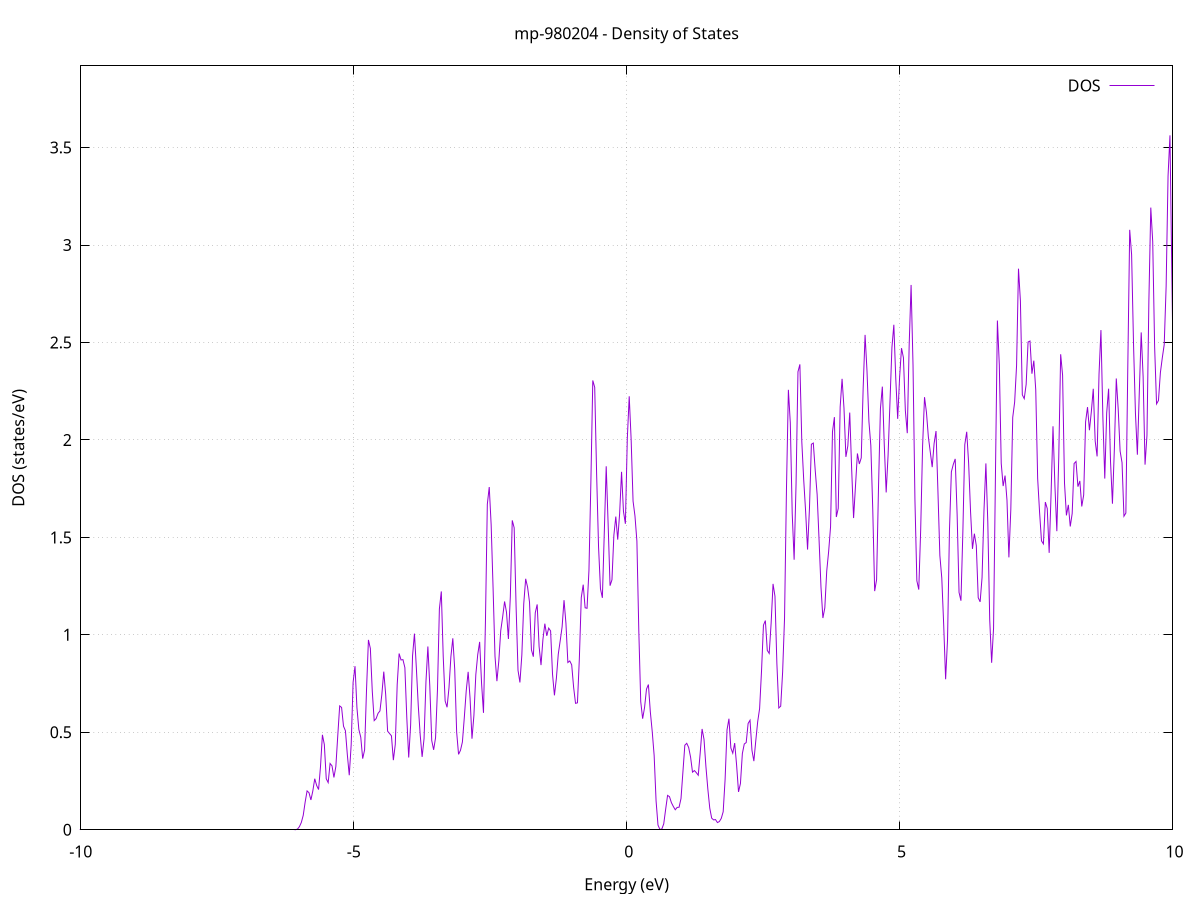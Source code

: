 set title 'mp-980204 - Density of States'
set xlabel 'Energy (eV)'
set ylabel 'DOS (states/eV)'
set grid
set xrange [-10:10]
set yrange [0:3.919]
set xzeroaxis lt -1
set terminal png size 800,600
set output 'mp-980204_dos_gnuplot.png'
plot '-' using 1:2 with lines title 'DOS'
-27.599700 0.000000
-27.564500 0.000000
-27.529400 0.000000
-27.494300 0.000000
-27.459200 0.000000
-27.424000 0.000000
-27.388900 0.000000
-27.353800 0.000000
-27.318600 0.000000
-27.283500 0.000000
-27.248400 0.000000
-27.213200 0.000000
-27.178100 0.000000
-27.143000 0.000000
-27.107900 0.000000
-27.072700 0.000000
-27.037600 0.000000
-27.002500 0.000000
-26.967300 0.000000
-26.932200 0.000000
-26.897100 0.000000
-26.862000 0.000000
-26.826800 0.000000
-26.791700 0.000000
-26.756600 0.000000
-26.721400 0.000000
-26.686300 0.000000
-26.651200 0.000000
-26.616000 0.000000
-26.580900 0.000000
-26.545800 0.000000
-26.510700 0.000000
-26.475500 0.000000
-26.440400 0.000000
-26.405300 0.000000
-26.370100 0.000000
-26.335000 0.000000
-26.299900 0.000000
-26.264800 0.000000
-26.229600 0.000000
-26.194500 0.000000
-26.159400 0.000000
-26.124200 0.000000
-26.089100 0.000000
-26.054000 0.000000
-26.018800 0.000000
-25.983700 0.000000
-25.948600 0.000000
-25.913500 0.000000
-25.878300 0.000000
-25.843200 0.000000
-25.808100 0.000000
-25.772900 0.000000
-25.737800 0.000000
-25.702700 0.000000
-25.667500 0.000000
-25.632400 0.000000
-25.597300 0.000000
-25.562200 0.000000
-25.527000 0.000000
-25.491900 0.000000
-25.456800 0.000000
-25.421600 0.000000
-25.386500 0.000000
-25.351400 0.000000
-25.316300 0.000000
-25.281100 0.000000
-25.246000 0.000000
-25.210900 0.000000
-25.175700 0.000000
-25.140600 0.000000
-25.105500 0.000000
-25.070300 0.000000
-25.035200 0.000000
-25.000100 0.000000
-24.965000 0.000000
-24.929800 0.000000
-24.894700 0.000000
-24.859600 0.000000
-24.824400 0.000000
-24.789300 0.000000
-24.754200 0.000000
-24.719100 0.000000
-24.683900 0.000000
-24.648800 0.000000
-24.613700 0.000000
-24.578500 0.000000
-24.543400 0.000900
-24.508300 0.039900
-24.473100 0.758700
-24.438000 6.149900
-24.402900 22.604900
-24.367800 41.771100
-24.332600 45.928600
-24.297500 34.257700
-24.262400 15.511500
-24.227200 3.434600
-24.192100 0.326300
-24.157000 0.012600
-24.121900 0.000200
-24.086700 0.000000
-24.051600 0.000000
-24.016500 0.000000
-23.981300 0.000000
-23.946200 0.000000
-23.911100 0.000000
-23.875900 0.000000
-23.840800 0.000000
-23.805700 0.000000
-23.770600 0.000000
-23.735400 0.000000
-23.700300 0.000000
-23.665200 0.000000
-23.630000 0.000000
-23.594900 0.000000
-23.559800 0.000000
-23.524700 0.000000
-23.489500 0.000000
-23.454400 0.000000
-23.419300 0.000000
-23.384100 0.000000
-23.349000 0.000000
-23.313900 0.000000
-23.278700 0.000000
-23.243600 0.000000
-23.208500 0.000000
-23.173400 0.000000
-23.138200 0.000000
-23.103100 0.000000
-23.068000 0.000000
-23.032800 0.000000
-22.997700 0.000000
-22.962600 0.000000
-22.927500 0.000000
-22.892300 0.000000
-22.857200 0.000000
-22.822100 0.000000
-22.786900 0.000000
-22.751800 0.000000
-22.716700 0.000000
-22.681500 0.000000
-22.646400 0.000000
-22.611300 0.000000
-22.576200 0.000000
-22.541000 0.000000
-22.505900 0.000000
-22.470800 0.000000
-22.435600 0.000000
-22.400500 0.000000
-22.365400 0.000000
-22.330300 0.000000
-22.295100 0.000000
-22.260000 0.000000
-22.224900 0.000000
-22.189700 0.000000
-22.154600 0.000000
-22.119500 0.000000
-22.084300 0.000000
-22.049200 0.000000
-22.014100 0.000000
-21.979000 0.000000
-21.943800 0.000000
-21.908700 0.000000
-21.873600 0.000000
-21.838400 0.000000
-21.803300 0.000000
-21.768200 0.000000
-21.733000 0.000000
-21.697900 0.000000
-21.662800 0.000000
-21.627700 0.000000
-21.592500 0.000000
-21.557400 0.000000
-21.522300 0.000000
-21.487100 0.000000
-21.452000 0.000000
-21.416900 0.000000
-21.381800 0.000000
-21.346600 0.000000
-21.311500 0.000000
-21.276400 0.000000
-21.241200 0.000000
-21.206100 0.000000
-21.171000 0.000000
-21.135800 0.000000
-21.100700 0.000000
-21.065600 0.000000
-21.030500 0.000000
-20.995300 0.000000
-20.960200 0.000000
-20.925100 0.000000
-20.889900 0.000000
-20.854800 0.000000
-20.819700 0.000000
-20.784600 0.000000
-20.749400 0.000000
-20.714300 0.000000
-20.679200 0.000000
-20.644000 0.000000
-20.608900 0.000000
-20.573800 0.000000
-20.538600 0.000000
-20.503500 0.000000
-20.468400 0.000000
-20.433300 0.000000
-20.398100 0.000000
-20.363000 0.000000
-20.327900 0.000000
-20.292700 0.000000
-20.257600 0.000000
-20.222500 0.000000
-20.187400 0.000000
-20.152200 0.000000
-20.117100 0.000000
-20.082000 0.000000
-20.046800 0.000000
-20.011700 0.000000
-19.976600 0.000000
-19.941400 0.000000
-19.906300 0.000000
-19.871200 0.000000
-19.836100 0.000000
-19.800900 0.000000
-19.765800 0.000000
-19.730700 0.000000
-19.695500 0.000000
-19.660400 0.000000
-19.625300 0.000000
-19.590200 0.000000
-19.555000 0.000000
-19.519900 0.000000
-19.484800 0.000000
-19.449600 0.000000
-19.414500 0.000000
-19.379400 0.000000
-19.344200 0.000000
-19.309100 0.000000
-19.274000 0.000000
-19.238900 0.000000
-19.203700 0.000000
-19.168600 0.000000
-19.133500 0.000000
-19.098300 0.000000
-19.063200 0.000000
-19.028100 0.000000
-18.993000 0.000000
-18.957800 0.000000
-18.922700 0.000000
-18.887600 0.000000
-18.852400 0.000000
-18.817300 0.000000
-18.782200 0.000000
-18.747000 0.000000
-18.711900 0.000000
-18.676800 0.000000
-18.641700 0.000000
-18.606500 0.000000
-18.571400 0.000000
-18.536300 0.000000
-18.501100 0.000000
-18.466000 0.000000
-18.430900 0.000000
-18.395800 0.000000
-18.360600 0.000000
-18.325500 0.000000
-18.290400 0.000000
-18.255200 0.000000
-18.220100 0.000000
-18.185000 0.000000
-18.149800 0.000000
-18.114700 0.000000
-18.079600 0.000000
-18.044500 0.000000
-18.009300 0.000000
-17.974200 0.000000
-17.939100 0.000000
-17.903900 0.000000
-17.868800 0.000000
-17.833700 0.000000
-17.798600 0.000000
-17.763400 0.000000
-17.728300 0.000000
-17.693200 0.000000
-17.658000 0.000000
-17.622900 0.000000
-17.587800 0.000000
-17.552600 0.000000
-17.517500 0.000000
-17.482400 0.000000
-17.447300 0.000000
-17.412100 0.000000
-17.377000 0.000000
-17.341900 0.000000
-17.306700 0.000000
-17.271600 0.000000
-17.236500 0.000000
-17.201300 0.000000
-17.166200 0.000000
-17.131100 0.000000
-17.096000 0.000000
-17.060800 0.000000
-17.025700 0.000000
-16.990600 0.000000
-16.955400 0.000000
-16.920300 0.000000
-16.885200 0.000000
-16.850100 0.000000
-16.814900 0.000000
-16.779800 0.000000
-16.744700 0.000000
-16.709500 0.000000
-16.674400 0.000000
-16.639300 0.000000
-16.604100 0.000000
-16.569000 0.000000
-16.533900 0.000000
-16.498800 0.000000
-16.463600 0.000000
-16.428500 0.000000
-16.393400 0.000000
-16.358200 0.000000
-16.323100 0.000000
-16.288000 0.000000
-16.252900 0.000000
-16.217700 0.000000
-16.182600 0.000000
-16.147500 0.000000
-16.112300 0.000000
-16.077200 0.000000
-16.042100 0.000000
-16.006900 0.000000
-15.971800 0.000000
-15.936700 0.000000
-15.901600 0.000000
-15.866400 0.000000
-15.831300 0.000000
-15.796200 0.000000
-15.761000 0.000000
-15.725900 0.000000
-15.690800 0.000000
-15.655700 0.000000
-15.620500 0.000000
-15.585400 0.000000
-15.550300 0.000000
-15.515100 0.000000
-15.480000 0.000000
-15.444900 0.000000
-15.409700 0.000000
-15.374600 0.000000
-15.339500 0.000000
-15.304400 0.000000
-15.269200 0.000000
-15.234100 0.000000
-15.199000 0.000000
-15.163800 0.000000
-15.128700 0.000000
-15.093600 0.000000
-15.058500 0.000000
-15.023300 0.000000
-14.988200 0.000000
-14.953100 0.000000
-14.917900 0.000000
-14.882800 0.000000
-14.847700 0.000000
-14.812500 0.000000
-14.777400 0.000000
-14.742300 0.000000
-14.707200 0.000000
-14.672000 0.000000
-14.636900 0.000000
-14.601800 0.000000
-14.566600 0.000000
-14.531500 0.000000
-14.496400 0.000000
-14.461300 0.000000
-14.426100 0.000000
-14.391000 0.000000
-14.355900 0.000000
-14.320700 0.000000
-14.285600 0.000000
-14.250500 0.000000
-14.215300 0.000000
-14.180200 0.000000
-14.145100 0.000000
-14.110000 0.000000
-14.074800 0.000000
-14.039700 0.000000
-14.004600 0.000000
-13.969400 0.000000
-13.934300 0.000000
-13.899200 0.000000
-13.864100 0.000000
-13.828900 0.000000
-13.793800 0.000000
-13.758700 0.000000
-13.723500 0.000000
-13.688400 0.000000
-13.653300 0.000000
-13.618100 0.000000
-13.583000 0.000000
-13.547900 0.000000
-13.512800 0.000000
-13.477600 0.000000
-13.442500 0.000000
-13.407400 0.000000
-13.372200 0.000000
-13.337100 0.000000
-13.302000 0.000000
-13.266900 0.000000
-13.231700 0.000000
-13.196600 0.000000
-13.161500 0.000000
-13.126300 0.000000
-13.091200 0.000000
-13.056100 0.000000
-13.020900 0.000000
-12.985800 0.000000
-12.950700 0.000000
-12.915600 0.000000
-12.880400 0.000000
-12.845300 0.000000
-12.810200 0.000000
-12.775000 0.000000
-12.739900 0.000000
-12.704800 0.000000
-12.669600 0.000000
-12.634500 0.000000
-12.599400 0.000000
-12.564300 0.000000
-12.529100 0.000000
-12.494000 0.000000
-12.458900 0.000000
-12.423700 0.000000
-12.388600 0.000000
-12.353500 0.000000
-12.318400 0.000000
-12.283200 0.000000
-12.248100 0.000000
-12.213000 0.000000
-12.177800 0.000000
-12.142700 0.000000
-12.107600 0.000000
-12.072400 0.000000
-12.037300 0.000000
-12.002200 0.000000
-11.967100 0.000000
-11.931900 0.000000
-11.896800 0.000000
-11.861700 0.000000
-11.826500 0.000000
-11.791400 0.000000
-11.756300 0.000000
-11.721200 0.000000
-11.686000 0.000000
-11.650900 0.000000
-11.615800 0.000000
-11.580600 0.000000
-11.545500 0.000000
-11.510400 0.000000
-11.475200 0.000000
-11.440100 0.000000
-11.405000 0.000000
-11.369900 0.000000
-11.334700 0.000000
-11.299600 0.000000
-11.264500 0.000000
-11.229300 0.000000
-11.194200 0.000000
-11.159100 0.000000
-11.124000 0.000000
-11.088800 0.000000
-11.053700 0.000000
-11.018600 0.000000
-10.983400 0.000000
-10.948300 0.000000
-10.913200 0.000000
-10.878000 0.000000
-10.842900 0.000000
-10.807800 0.000000
-10.772700 0.000000
-10.737500 0.000000
-10.702400 0.000000
-10.667300 0.000000
-10.632100 0.000000
-10.597000 0.000000
-10.561900 0.000000
-10.526800 0.000000
-10.491600 0.000000
-10.456500 0.000000
-10.421400 0.000000
-10.386200 0.000000
-10.351100 0.000000
-10.316000 0.000000
-10.280800 0.000000
-10.245700 0.000000
-10.210600 0.000000
-10.175500 0.000000
-10.140300 0.000000
-10.105200 0.000000
-10.070100 0.000000
-10.034900 0.000000
-9.999800 0.000000
-9.964700 0.000000
-9.929600 0.000000
-9.894400 0.000000
-9.859300 0.000000
-9.824200 0.000000
-9.789000 0.000000
-9.753900 0.000000
-9.718800 0.000000
-9.683600 0.000000
-9.648500 0.000000
-9.613400 0.000000
-9.578300 0.000000
-9.543100 0.000000
-9.508000 0.000000
-9.472900 0.000000
-9.437700 0.000000
-9.402600 0.000000
-9.367500 0.000000
-9.332400 0.000000
-9.297200 0.000000
-9.262100 0.000000
-9.227000 0.000000
-9.191800 0.000000
-9.156700 0.000000
-9.121600 0.000000
-9.086400 0.000000
-9.051300 0.000000
-9.016200 0.000000
-8.981100 0.000000
-8.945900 0.000000
-8.910800 0.000000
-8.875700 0.000000
-8.840500 0.000000
-8.805400 0.000000
-8.770300 0.000000
-8.735100 0.000000
-8.700000 0.000000
-8.664900 0.000000
-8.629800 0.000000
-8.594600 0.000000
-8.559500 0.000000
-8.524400 0.000000
-8.489200 0.000000
-8.454100 0.000000
-8.419000 0.000000
-8.383900 0.000000
-8.348700 0.000000
-8.313600 0.000000
-8.278500 0.000000
-8.243300 0.000000
-8.208200 0.000000
-8.173100 0.000000
-8.137900 0.000000
-8.102800 0.000000
-8.067700 0.000000
-8.032600 0.000000
-7.997400 0.000000
-7.962300 0.000000
-7.927200 0.000000
-7.892000 0.000000
-7.856900 0.000000
-7.821800 0.000000
-7.786700 0.000000
-7.751500 0.000000
-7.716400 0.000000
-7.681300 0.000000
-7.646100 0.000000
-7.611000 0.000000
-7.575900 0.000000
-7.540700 0.000000
-7.505600 0.000000
-7.470500 0.000000
-7.435400 0.000000
-7.400200 0.000000
-7.365100 0.000000
-7.330000 0.000000
-7.294800 0.000000
-7.259700 0.000000
-7.224600 0.000000
-7.189500 0.000000
-7.154300 0.000000
-7.119200 0.000000
-7.084100 0.000000
-7.048900 0.000000
-7.013800 0.000000
-6.978700 0.000000
-6.943500 0.000000
-6.908400 0.000000
-6.873300 0.000000
-6.838200 0.000000
-6.803000 0.000000
-6.767900 0.000000
-6.732800 0.000000
-6.697600 0.000000
-6.662500 0.000000
-6.627400 0.000000
-6.592300 0.000000
-6.557100 0.000000
-6.522000 0.000000
-6.486900 0.000000
-6.451700 0.000000
-6.416600 0.000000
-6.381500 0.000000
-6.346300 0.000000
-6.311200 0.000000
-6.276100 0.000000
-6.241000 0.000000
-6.205800 0.000000
-6.170700 0.000000
-6.135600 0.000000
-6.100400 0.000000
-6.065300 0.000300
-6.030200 0.003500
-5.995100 0.015900
-5.959900 0.037400
-5.924800 0.074200
-5.889700 0.141900
-5.854500 0.199400
-5.819400 0.190300
-5.784300 0.152900
-5.749100 0.199300
-5.714000 0.261900
-5.678900 0.227100
-5.643800 0.206400
-5.608600 0.324100
-5.573500 0.487200
-5.538400 0.437600
-5.503200 0.261700
-5.468100 0.242100
-5.433000 0.340100
-5.397900 0.328100
-5.362700 0.268600
-5.327600 0.324000
-5.292500 0.481800
-5.257300 0.635400
-5.222200 0.627600
-5.187100 0.531500
-5.151900 0.507900
-5.116800 0.384700
-5.081700 0.279700
-5.046600 0.436100
-5.011400 0.756200
-4.976300 0.839200
-4.941200 0.626400
-4.906000 0.514800
-4.870900 0.474600
-4.835800 0.365000
-4.800700 0.409600
-4.765500 0.717700
-4.730400 0.974100
-4.695300 0.930400
-4.660100 0.711500
-4.625000 0.560000
-4.589900 0.570100
-4.554700 0.597100
-4.519600 0.609600
-4.484500 0.694700
-4.449400 0.811200
-4.414200 0.693300
-4.379100 0.505900
-4.344000 0.494000
-4.308800 0.482000
-4.273700 0.357200
-4.238600 0.437800
-4.203400 0.745500
-4.168300 0.904200
-4.133200 0.871300
-4.098100 0.872900
-4.062900 0.831900
-4.027800 0.576400
-3.992700 0.370800
-3.957500 0.536800
-3.922400 0.892000
-3.887300 1.006400
-3.852200 0.828200
-3.817000 0.634900
-3.781900 0.486100
-3.746800 0.374000
-3.711600 0.467500
-3.676500 0.760200
-3.641400 0.940300
-3.606200 0.736900
-3.571100 0.458300
-3.536000 0.410200
-3.500900 0.471800
-3.465700 0.718500
-3.430600 1.132800
-3.395500 1.222700
-3.360300 0.889300
-3.325200 0.660900
-3.290100 0.628500
-3.255000 0.727500
-3.219800 0.888200
-3.184700 0.982400
-3.149600 0.823300
-3.114400 0.501600
-3.079300 0.386900
-3.044200 0.407700
-3.009000 0.450100
-2.973900 0.575900
-2.938800 0.712900
-2.903700 0.810200
-2.868500 0.674400
-2.833400 0.467200
-2.798300 0.585500
-2.763100 0.796000
-2.728000 0.898800
-2.692900 0.963900
-2.657800 0.751000
-2.622600 0.599800
-2.587500 1.059200
-2.552400 1.670200
-2.517200 1.758400
-2.482100 1.564300
-2.447000 1.241100
-2.411800 0.890100
-2.376700 0.762500
-2.341600 0.866500
-2.306500 1.021600
-2.271300 1.092300
-2.236200 1.171300
-2.201100 1.116100
-2.165900 0.978800
-2.130800 1.196500
-2.095700 1.587400
-2.060600 1.549400
-2.025400 1.145700
-1.990300 0.818400
-1.955200 0.755800
-1.920000 0.896900
-1.884900 1.160100
-1.849800 1.287600
-1.814600 1.244500
-1.779500 1.167600
-1.744400 0.923000
-1.709300 0.887900
-1.674100 1.113200
-1.639000 1.156100
-1.603900 0.940200
-1.568700 0.845000
-1.533600 0.976900
-1.498500 1.057300
-1.463400 0.995000
-1.428200 1.034500
-1.393100 1.020100
-1.358000 0.798500
-1.322800 0.689700
-1.287700 0.775900
-1.252600 0.900800
-1.217400 0.969300
-1.182300 1.041200
-1.147200 1.178000
-1.112100 1.058700
-1.076900 0.858100
-1.041800 0.866100
-1.006700 0.846200
-0.971500 0.731100
-0.936400 0.648700
-0.901300 0.651300
-0.866200 0.879500
-0.831000 1.191500
-0.795900 1.257500
-0.760800 1.138800
-0.725600 1.136300
-0.690500 1.330500
-0.655400 1.781000
-0.620200 2.305200
-0.585100 2.269900
-0.550000 1.825200
-0.514900 1.452800
-0.479700 1.236200
-0.444600 1.190000
-0.409500 1.525000
-0.374300 1.864700
-0.339200 1.568700
-0.304100 1.252300
-0.269000 1.282500
-0.233800 1.511100
-0.198700 1.606700
-0.163600 1.488400
-0.128400 1.622800
-0.093300 1.836500
-0.058200 1.633400
-0.023000 1.569800
0.012100 2.007400
0.047200 2.223800
0.082300 2.003000
0.117500 1.686300
0.152600 1.609900
0.187700 1.480900
0.222900 1.019300
0.258000 0.657500
0.293100 0.569900
0.328300 0.627600
0.363400 0.721600
0.398500 0.745100
0.433600 0.606000
0.468800 0.503600
0.503900 0.380900
0.539000 0.148500
0.574200 0.024200
0.609300 0.001800
0.644400 0.003900
0.679500 0.030400
0.714700 0.105300
0.749800 0.176400
0.784900 0.169800
0.820100 0.139000
0.855200 0.119600
0.890300 0.102800
0.925500 0.114700
0.960600 0.115700
0.995700 0.160000
1.030800 0.296300
1.066000 0.433800
1.101100 0.443600
1.136200 0.422200
1.171400 0.372200
1.206500 0.295700
1.241600 0.303800
1.276700 0.292900
1.311900 0.279700
1.347000 0.392600
1.382100 0.517200
1.417300 0.463800
1.452400 0.323900
1.487500 0.208600
1.522700 0.111100
1.557800 0.059700
1.592900 0.050700
1.628000 0.052300
1.663200 0.037000
1.698300 0.042200
1.733400 0.058300
1.768600 0.092400
1.803700 0.258400
1.838800 0.512500
1.873900 0.569800
1.909100 0.419800
1.944200 0.392900
1.979300 0.444800
2.014500 0.331400
2.049600 0.194300
2.084700 0.237300
2.119900 0.391100
2.155000 0.440200
2.190100 0.447300
2.225200 0.545200
2.260400 0.562000
2.295500 0.408000
2.330600 0.352200
2.365800 0.456900
2.400900 0.554800
2.436000 0.622000
2.471100 0.816200
2.506300 1.049700
2.541400 1.073300
2.576500 0.920200
2.611700 0.904800
2.646800 1.059200
2.681900 1.261500
2.717100 1.198400
2.752200 0.853400
2.787300 0.625000
2.822400 0.634100
2.857600 0.809100
2.892700 1.086300
2.927800 1.745000
2.963000 2.257100
2.998100 2.088100
3.033200 1.622100
3.068300 1.385400
3.103500 1.773800
3.138600 2.349600
3.173700 2.387700
3.208900 1.990900
3.244000 1.794300
3.279100 1.631800
3.314300 1.437400
3.349400 1.649900
3.384500 1.977800
3.419600 1.984000
3.454800 1.843700
3.489900 1.719500
3.525000 1.487900
3.560200 1.245300
3.595300 1.086300
3.630400 1.138400
3.665500 1.327000
3.700700 1.428000
3.735800 1.554900
3.770900 2.042100
3.806100 2.117000
3.841200 1.604700
3.876300 1.648600
3.911500 2.169200
3.946600 2.313400
3.981700 2.162700
4.016800 1.913100
4.052000 1.969000
4.087100 2.140300
4.122200 1.850200
4.157400 1.599300
4.192500 1.763900
4.227600 1.930600
4.262800 1.876600
4.297900 1.908000
4.333000 2.266400
4.368100 2.539000
4.403300 2.353000
4.438400 2.095100
4.473500 1.971200
4.508700 1.644100
4.543800 1.224400
4.578900 1.283100
4.614000 1.756300
4.649200 2.160100
4.684300 2.273500
4.719400 1.978000
4.754600 1.730500
4.789700 1.922500
4.824800 2.198900
4.860000 2.474400
4.895100 2.590800
4.930200 2.314900
4.965300 2.108100
5.000500 2.320800
5.035600 2.470900
5.070700 2.421800
5.105900 2.150200
5.141000 2.034600
5.176100 2.488000
5.211200 2.795100
5.246400 2.383600
5.281500 1.691900
5.316600 1.277700
5.351800 1.232200
5.386900 1.541600
5.422000 1.971500
5.457200 2.219400
5.492300 2.141900
5.527400 2.015700
5.562500 1.938500
5.597700 1.860500
5.632800 1.982100
5.667900 2.045700
5.703100 1.733200
5.738200 1.406700
5.773300 1.291700
5.808400 1.050400
5.843600 0.772100
5.878700 0.976400
5.913800 1.533800
5.949000 1.836400
5.984100 1.874400
6.019200 1.902700
6.054400 1.617300
6.089500 1.218000
6.124600 1.175100
6.159700 1.530300
6.194900 1.976100
6.230000 2.041800
6.265100 1.881600
6.300300 1.632700
6.335400 1.441000
6.370500 1.519100
6.405600 1.457900
6.440800 1.190900
6.475900 1.169200
6.511000 1.293700
6.546200 1.636700
6.581300 1.879500
6.616400 1.577200
6.651600 1.077600
6.686700 0.856900
6.721800 1.034100
6.756900 1.830800
6.792100 2.612500
6.827200 2.386500
6.862300 1.879900
6.897500 1.763300
6.932600 1.817000
6.967700 1.690900
7.002800 1.397300
7.038000 1.643800
7.073100 2.115900
7.108200 2.194000
7.143400 2.381200
7.178500 2.878600
7.213600 2.713900
7.248800 2.231300
7.283900 2.211700
7.319000 2.284900
7.354100 2.502300
7.389300 2.507300
7.424400 2.339700
7.459500 2.406700
7.494700 2.256700
7.529800 1.802000
7.564900 1.628900
7.600000 1.482100
7.635200 1.466700
7.670300 1.681200
7.705400 1.648000
7.740600 1.420600
7.775700 1.724300
7.810800 2.070100
7.846000 1.763600
7.881100 1.532000
7.916200 1.909900
7.951300 2.439500
7.986500 2.332200
8.021600 1.778100
8.056700 1.612900
8.091900 1.666900
8.127000 1.556100
8.162100 1.622500
8.197200 1.878800
8.232400 1.889500
8.267500 1.760300
8.302600 1.789700
8.337800 1.658700
8.372900 1.717500
8.408000 2.092800
8.443200 2.168400
8.478300 2.049800
8.513400 2.146000
8.548500 2.262500
8.583700 1.994000
8.618800 1.915500
8.653900 2.337200
8.689100 2.563500
8.724200 2.119500
8.759300 1.801600
8.794500 2.139000
8.829600 2.262900
8.864700 1.888300
8.899800 1.672700
8.935000 1.953500
8.970100 2.315200
9.005200 2.158800
9.040400 1.942600
9.075500 1.883700
9.110600 1.608600
9.145700 1.625000
9.180900 2.371700
9.216000 3.077900
9.251100 2.949900
9.286300 2.488400
9.321400 2.135900
9.356500 1.924100
9.391700 2.244100
9.426800 2.551600
9.461900 2.324100
9.497000 1.873100
9.532200 2.023200
9.567300 2.713500
9.602400 3.192000
9.637600 3.017400
9.672700 2.477200
9.707800 2.184800
9.742900 2.202300
9.778100 2.345200
9.813200 2.421400
9.848300 2.488900
9.883500 2.788400
9.918600 3.354100
9.953700 3.562700
9.988900 2.828000
10.024000 2.138200
10.059100 2.213200
10.094200 2.574800
10.129400 2.985400
10.164500 3.430700
10.199600 3.698500
10.234800 3.732200
10.269900 3.650600
10.305000 3.830500
10.340100 3.931600
10.375300 4.143100
10.410400 4.322000
10.445500 4.256700
10.480700 4.596100
10.515800 4.876300
10.550900 4.774400
10.586100 4.562900
10.621200 4.728700
10.656300 5.705600
10.691400 6.423100
10.726600 5.661400
10.761700 4.321600
10.796800 3.681200
10.832000 3.858700
10.867100 4.110400
10.902200 3.838900
10.937300 3.797600
10.972500 4.015300
11.007600 4.305100
11.042700 4.797400
11.077900 5.094700
11.113000 4.624500
11.148100 3.786600
11.183300 3.551800
11.218400 4.133000
11.253500 4.631300
11.288600 4.695300
11.323800 4.373000
11.358900 3.828600
11.394000 3.491900
11.429200 3.090300
11.464300 2.886000
11.499400 3.389300
11.534500 3.905200
11.569700 3.842100
11.604800 3.489200
11.639900 3.373600
11.675100 3.417600
11.710200 3.147500
11.745300 2.811100
11.780500 2.577400
11.815600 2.220100
11.850700 2.393900
11.885800 3.293400
11.921000 3.786000
11.956100 3.452900
11.991200 3.117700
12.026400 3.326700
12.061500 3.540200
12.096600 3.336100
12.131700 3.049500
12.166900 3.089600
12.202000 3.615300
12.237100 3.950700
12.272300 3.597600
12.307400 3.254300
12.342500 3.353800
12.377700 3.355800
12.412800 3.123600
12.447900 3.053400
12.483000 3.449400
12.518200 3.926900
12.553300 4.179900
12.588400 4.502700
12.623600 4.681900
12.658700 3.909100
12.693800 2.821900
12.728900 2.649100
12.764100 3.099600
12.799200 3.477400
12.834300 3.613200
12.869500 3.408000
12.904600 3.093100
12.939700 2.729200
12.974900 2.247500
13.010000 1.667500
13.045100 1.286400
13.080200 1.275500
13.115400 1.319500
13.150500 1.464800
13.185600 1.938400
13.220800 2.331500
13.255900 2.321800
13.291000 2.239900
13.326200 2.267900
13.361300 2.289400
13.396400 2.164300
13.431500 1.807100
13.466700 1.564400
13.501800 1.727900
13.536900 2.087200
13.572100 2.385300
13.607200 2.437000
13.642300 2.024600
13.677400 1.492000
13.712600 1.373100
13.747700 1.535800
13.782800 1.699400
13.818000 2.012000
13.853100 2.401500
13.888200 2.380300
13.923400 1.933000
13.958500 1.615400
13.993600 1.751800
14.028700 1.898500
14.063900 1.807900
14.099000 1.753700
14.134100 1.713200
14.169300 1.769400
14.204400 1.905800
14.239500 1.698700
14.274600 1.147300
14.309800 0.664400
14.344900 0.511000
14.380000 0.843700
14.415200 1.234500
14.450300 1.180200
14.485400 1.051100
14.520600 1.012000
14.555700 1.023100
14.590800 1.219000
14.625900 1.396100
14.661100 1.146500
14.696200 0.760000
14.731300 0.860600
14.766500 1.335700
14.801600 1.606000
14.836700 1.698800
14.871800 1.777600
14.907000 1.767100
14.942100 1.821100
14.977200 1.981400
15.012400 1.804600
15.047500 1.257800
15.082600 0.750700
15.117800 0.618300
15.152900 0.598700
15.188000 0.663200
15.223100 0.886000
15.258300 1.045700
15.293400 1.399000
15.328500 1.954200
15.363700 2.219600
15.398800 2.104900
15.433900 1.873900
15.469000 1.928300
15.504200 2.281200
15.539300 2.480400
15.574400 2.186600
15.609600 1.691400
15.644700 1.656400
15.679800 1.743200
15.715000 1.708200
15.750100 2.043700
15.785200 2.289500
15.820300 1.845200
15.855500 1.441000
15.890600 1.616100
15.925700 1.826700
15.960900 2.137300
15.996000 2.726300
16.031100 3.059000
16.066200 2.943400
16.101400 2.398100
16.136500 1.868800
16.171600 1.734500
16.206800 1.709800
16.241900 1.871000
16.277000 1.836900
16.312200 1.524500
16.347300 1.602600
16.382400 1.998300
16.417500 2.194700
16.452700 2.269500
16.487800 2.012900
16.522900 1.498500
16.558100 1.624300
16.593200 2.047200
16.628300 1.850300
16.663400 1.376600
16.698600 1.179700
16.733700 1.062300
16.768800 0.856400
16.804000 0.830200
16.839100 1.122000
16.874200 1.530700
16.909400 1.572900
16.944500 1.457700
16.979600 1.403700
17.014700 1.170800
17.049900 1.091300
17.085000 1.219500
17.120100 1.170600
17.155300 1.067100
17.190400 1.210700
17.225500 1.424000
17.260700 1.203400
17.295800 0.771300
17.330900 0.790300
17.366000 1.378700
17.401200 1.881000
17.436300 1.631400
17.471400 1.189400
17.506600 1.360500
17.541700 1.981000
17.576800 2.502700
17.611900 2.303300
17.647100 1.529400
17.682200 1.105300
17.717300 0.896600
17.752500 0.675900
17.787600 0.784300
17.822700 1.124600
17.857900 1.492000
17.893000 1.777900
17.928100 1.692200
17.963200 1.521300
17.998400 1.345900
18.033500 1.158300
18.068600 1.325700
18.103800 1.753200
18.138900 1.995100
18.174000 1.849900
18.209100 1.627800
18.244300 1.757600
18.279400 1.724000
18.314500 1.462700
18.349700 1.400300
18.384800 1.526200
18.419900 1.485900
18.455100 1.256300
18.490200 1.331300
18.525300 1.658200
18.560400 1.554000
18.595600 1.098300
18.630700 0.890900
18.665800 1.160300
18.701000 1.873300
18.736100 2.576300
18.771200 2.743800
18.806300 2.512200
18.841500 2.250900
18.876600 2.294700
18.911700 2.535400
18.946900 2.668700
18.982000 2.802200
19.017100 2.884400
19.052300 2.556700
19.087400 2.095800
19.122500 2.322900
19.157600 2.844200
19.192800 2.957100
19.227900 2.859900
19.263000 2.495600
19.298200 2.246100
19.333300 2.218800
19.368400 2.276200
19.403500 2.673100
19.438700 2.882500
19.473800 2.381800
19.508900 1.728600
19.544100 1.563400
19.579200 1.964500
19.614300 2.272800
19.649500 2.361600
19.684600 2.818300
19.719700 3.092900
19.754800 2.990300
19.790000 2.974000
19.825100 3.165900
19.860200 3.756400
19.895400 4.097400
19.930500 3.469900
19.965600 2.275100
20.000700 1.664900
20.035900 1.798100
20.071000 2.342500
20.106100 2.852000
20.141300 2.667900
20.176400 1.909800
20.211500 1.620900
20.246700 2.009800
20.281800 2.287500
20.316900 2.288100
20.352000 2.189600
20.387200 2.377800
20.422300 2.811400
20.457400 3.044600
20.492600 2.969900
20.527700 2.567000
20.562800 2.287500
20.597900 2.261500
20.633100 2.100800
20.668200 2.121600
20.703300 2.425700
20.738500 2.941300
20.773600 3.380500
20.808700 3.486700
20.843900 3.641500
20.879000 3.751800
20.914100 3.441200
20.949200 2.814900
20.984400 2.295500
21.019500 2.188000
21.054600 2.680200
21.089800 3.209300
21.124900 3.027700
21.160000 2.588600
21.195100 2.420900
21.230300 2.396100
21.265400 2.171300
21.300500 1.982000
21.335700 2.296600
21.370800 2.838600
21.405900 2.831600
21.441100 2.295400
21.476200 2.014200
21.511300 1.913800
21.546400 1.885700
21.581600 2.145400
21.616700 2.612600
21.651800 2.716200
21.687000 2.238100
21.722100 1.951500
21.757200 2.211900
21.792400 2.643600
21.827500 2.834000
21.862600 2.811000
21.897700 2.747800
21.932900 2.521000
21.968000 2.123400
22.003100 1.865200
22.038300 1.889200
22.073400 2.107300
22.108500 2.099900
22.143600 1.938600
22.178800 2.118100
22.213900 2.421900
22.249000 2.323600
22.284200 2.159700
22.319300 2.094100
22.354400 2.190100
22.389600 2.373600
22.424700 2.259400
22.459800 2.051000
22.494900 2.036500
22.530100 2.113300
22.565200 2.211500
22.600300 2.208100
22.635500 2.027200
22.670600 2.017100
22.705700 2.282200
22.740800 2.331300
22.776000 2.356600
22.811100 2.576400
22.846200 2.461500
22.881400 2.284700
22.916500 2.397400
22.951600 2.503700
22.986800 2.694700
23.021900 3.027300
23.057000 2.722900
23.092100 2.485900
23.127300 2.761100
23.162400 2.667200
23.197500 2.157200
23.232700 1.856700
23.267800 2.214600
23.302900 2.633200
23.338000 2.661300
23.373200 2.572700
23.408300 2.515400
23.443400 2.335200
23.478600 2.350400
23.513700 2.540500
23.548800 2.554200
23.584000 2.300200
23.619100 2.240100
23.654200 2.718100
23.689300 3.277900
23.724500 3.348900
23.759600 2.587400
23.794700 1.872500
23.829900 1.592300
23.865000 1.506800
23.900100 1.703100
23.935200 2.034700
23.970400 2.590100
24.005500 3.085900
24.040600 2.756300
24.075800 2.516600
24.110900 3.095800
24.146000 3.510600
24.181200 3.261400
24.216300 2.739900
24.251400 2.118200
24.286500 1.806300
24.321700 2.140500
24.356800 2.481800
24.391900 2.376700
24.427100 2.239200
24.462200 2.439900
24.497300 2.558600
24.532400 2.201900
24.567600 2.039100
24.602700 2.353800
24.637800 2.578400
24.673000 2.588300
24.708100 2.084600
24.743200 1.427700
24.778400 1.574100
24.813500 2.011700
24.848600 2.019700
24.883700 1.884800
24.918900 2.329000
24.954000 2.939400
24.989100 2.964100
25.024300 2.518400
25.059400 1.937400
25.094500 1.416100
25.129600 1.244400
25.164800 1.637100
25.199900 2.045200
25.235000 2.208000
25.270200 2.569500
25.305300 3.045800
25.340400 3.013900
25.375600 2.736700
25.410700 2.424000
25.445800 2.035400
25.480900 1.924200
25.516100 1.725200
25.551200 1.565600
25.586300 1.819100
25.621500 2.146400
25.656600 2.315700
25.691700 2.433500
25.726800 2.499100
25.762000 2.370300
25.797100 2.205000
25.832200 2.175600
25.867400 2.170500
25.902500 1.984600
25.937600 1.738100
25.972800 1.821500
26.007900 2.323700
26.043000 2.806100
26.078100 2.863400
26.113300 2.660000
26.148400 2.353600
26.183500 1.937500
26.218700 1.681800
26.253800 1.618700
26.288900 1.594900
26.324100 1.947300
26.359200 2.606900
26.394300 2.811100
26.429400 2.667900
26.464600 2.511800
26.499700 2.201500
26.534800 1.947400
26.570000 2.008600
26.605100 2.553800
26.640200 3.313700
26.675300 3.467800
26.710500 2.782700
26.745600 2.011500
26.780700 1.771100
26.815900 2.060100
26.851000 2.534500
26.886100 3.010800
26.921300 2.998700
26.956400 2.559400
26.991500 2.261400
27.026600 2.357100
27.061800 2.904900
27.096900 3.400100
27.132000 3.334300
27.167200 2.996900
27.202300 2.483800
27.237400 1.991100
27.272500 2.229400
27.307700 2.806600
27.342800 2.835400
27.377900 2.754300
27.413100 2.839200
27.448200 2.558600
27.483300 2.186800
27.518500 1.953300
27.553600 1.875700
27.588700 2.243600
27.623800 2.636700
27.659000 2.717300
27.694100 2.594300
27.729200 2.360600
27.764400 2.346300
27.799500 2.596000
27.834600 2.927600
27.869700 2.992600
27.904900 2.593000
27.940000 2.171100
27.975100 1.924000
28.010300 1.767600
28.045400 1.812800
28.080500 1.936200
28.115700 2.062900
28.150800 2.153400
28.185900 2.097700
28.221000 2.249800
28.256200 2.495000
28.291300 2.271700
28.326400 2.026400
28.361600 2.106600
28.396700 2.365500
28.431800 2.558800
28.466900 2.566200
28.502100 2.486200
28.537200 2.513400
28.572300 2.662900
28.607500 2.595000
28.642600 2.386200
28.677700 2.376000
28.712900 2.456100
28.748000 2.300800
28.783100 2.225200
28.818200 2.537400
28.853400 2.760000
28.888500 2.583100
28.923600 2.168900
28.958800 1.922800
28.993900 1.869200
29.029000 1.817900
29.064100 2.072100
29.099300 2.497400
29.134400 2.479600
29.169500 2.220000
29.204700 2.279900
29.239800 2.691000
29.274900 2.960700
29.310100 2.591400
29.345200 2.273200
29.380300 2.300500
29.415400 2.522700
29.450600 2.876100
29.485700 2.986100
29.520800 2.830600
29.556000 2.713500
29.591100 2.821600
29.626200 2.790400
29.661300 2.580400
29.696500 2.590400
29.731600 2.460700
29.766700 2.091400
29.801900 1.977900
29.837000 2.256500
29.872100 2.801700
29.907300 2.990200
29.942400 2.969500
29.977500 3.089700
30.012600 3.076400
30.047800 3.039700
30.082900 2.880400
30.118000 2.551600
30.153200 2.647700
30.188300 3.076000
30.223400 2.986600
30.258600 2.501300
30.293700 2.279600
30.328800 2.326700
30.363900 2.259800
30.399100 2.094000
30.434200 1.973700
30.469300 1.862600
30.504500 1.824300
30.539600 1.733000
30.574700 1.657500
30.609800 1.769700
30.645000 2.062300
30.680100 2.520200
30.715200 2.750600
30.750400 2.554600
30.785500 2.183200
30.820600 2.134500
30.855800 2.555200
30.890900 2.866500
30.926000 3.111000
30.961100 5.145700
30.996300 13.968800
31.031400 23.331700
31.066500 17.225700
31.101700 6.189800
31.136800 2.539900
31.171900 2.283000
31.207000 2.451800
31.242200 2.453600
31.277300 2.206100
31.312400 2.303800
31.347600 2.415300
31.382700 2.145700
31.417800 1.847200
31.453000 1.676000
31.488100 1.839200
31.523200 1.979500
31.558300 1.721900
31.593500 1.680400
31.628600 2.021900
31.663700 2.176500
31.698900 2.091900
31.734000 1.818500
31.769100 1.762000
31.804200 2.365300
31.839400 2.843800
31.874500 2.668900
31.909600 2.341000
31.944800 2.256700
31.979900 2.531700
32.015000 2.697800
32.050200 2.359500
32.085300 2.263200
32.120400 2.464200
32.155500 2.160000
32.190700 1.841700
32.225800 1.807200
32.260900 1.761400
32.296100 1.897200
32.331200 1.951900
32.366300 2.202600
32.401400 2.685100
32.436600 2.396100
32.471700 1.924000
32.506800 2.400700
32.542000 3.206900
32.577100 2.982400
32.612200 2.277500
32.647400 2.139900
32.682500 2.323300
32.717600 2.393000
32.752700 2.569500
32.787900 2.842600
32.823000 3.016100
32.858100 3.040000
32.893300 2.675900
32.928400 2.110100
32.963500 1.721400
32.998600 1.973000
33.033800 2.501000
33.068900 2.453700
33.104000 2.069800
33.139200 2.173100
33.174300 2.815300
33.209400 3.491700
33.244600 3.895900
33.279700 3.972300
33.314800 3.492600
33.349900 2.960200
33.385100 2.903700
33.420200 2.977800
33.455300 2.871000
33.490500 2.947100
33.525600 3.243100
33.560700 3.013500
33.595800 2.427400
33.631000 2.168200
33.666100 2.420900
33.701200 3.088600
33.736400 3.551800
33.771500 2.972800
33.806600 2.151600
33.841800 2.095500
33.876900 2.552400
33.912000 2.849500
33.947100 2.645300
33.982300 2.429500
34.017400 2.555300
34.052500 2.834900
34.087700 2.748600
34.122800 2.139700
34.157900 1.554100
34.193000 1.627300
34.228200 2.223200
34.263300 2.639300
34.298400 2.580600
34.333600 2.242800
34.368700 1.913200
34.403800 1.611600
34.439000 1.536800
34.474100 1.971700
34.509200 2.242400
34.544300 2.101400
34.579500 2.266100
34.614600 2.582800
34.649700 2.403900
34.684900 1.876700
34.720000 1.450200
34.755100 1.406700
34.790300 1.804200
34.825400 2.397500
34.860500 2.868700
34.895600 2.842800
34.930800 2.366000
34.965900 1.974100
35.001000 1.973300
35.036200 2.437500
35.071300 3.011100
35.106400 3.140200
35.141500 2.820300
35.176700 2.480900
35.211800 2.356300
35.246900 2.003300
35.282100 1.616200
35.317200 1.761800
35.352300 2.119800
35.387500 2.539000
35.422600 3.107500
35.457700 3.335000
35.492800 3.051100
35.528000 2.828600
35.563100 2.808300
35.598200 2.864600
35.633400 2.720400
35.668500 2.102500
35.703600 1.493900
35.738700 1.276800
35.773900 1.533300
35.809000 1.990700
35.844100 2.437500
35.879300 2.803400
35.914400 2.699600
35.949500 2.251400
35.984700 2.106100
36.019800 2.228600
36.054900 2.534300
36.090000 2.680100
36.125200 2.349700
36.160300 2.005800
36.195400 2.206500
36.230600 2.629000
36.265700 3.010600
36.300800 3.338200
36.335900 3.167900
36.371100 2.831400
36.406200 3.056400
36.441300 3.679100
36.476500 3.588500
36.511600 2.756500
36.546700 2.510000
36.581900 2.599500
36.617000 2.039300
36.652100 1.477300
36.687200 1.831300
36.722400 2.783200
36.757500 3.273600
36.792600 2.810800
36.827800 2.525700
36.862900 3.174500
36.898000 3.821600
36.933100 3.789700
36.968300 3.323200
37.003400 3.029500
37.038500 3.516700
37.073700 4.243200
37.108800 4.402400
37.143900 3.831700
37.179100 3.029600
37.214200 2.523500
37.249300 2.311600
37.284400 2.255500
37.319600 2.208500
37.354700 2.065200
37.389800 2.138800
37.425000 2.595600
37.460100 2.769100
37.495200 2.405800
37.530300 2.321400
37.565500 2.252700
37.600600 1.749500
37.635700 1.268700
37.670900 1.365500
37.706000 1.994000
37.741100 2.402700
37.776300 2.226300
37.811400 1.786200
37.846500 1.365100
37.881600 1.126500
37.916800 1.203900
37.951900 1.496200
37.987000 1.558300
38.022200 1.309800
38.057300 1.081200
38.092400 1.103500
38.127500 0.971000
38.162700 0.758500
38.197800 0.721400
38.232900 0.722400
38.268100 0.754200
38.303200 0.745100
38.338300 0.597000
38.373500 0.330500
38.408600 0.188500
38.443700 0.312600
38.478800 0.542500
38.514000 0.635600
38.549100 0.633200
38.584200 0.589600
38.619400 0.530200
38.654500 0.505400
38.689600 0.453100
38.724700 0.477200
38.759900 0.500700
38.795000 0.333800
38.830100 0.123300
38.865300 0.073600
38.900400 0.120300
38.935500 0.173800
38.970700 0.239600
39.005800 0.209900
39.040900 0.120400
39.076000 0.125500
39.111200 0.171500
39.146300 0.167300
39.181400 0.137100
39.216600 0.140000
39.251700 0.216500
39.286800 0.226800
39.322000 0.166600
39.357100 0.142000
39.392200 0.185500
39.427300 0.267800
39.462500 0.244600
39.497600 0.128600
39.532700 0.035700
39.567900 0.004600
39.603000 0.000300
39.638100 0.000000
39.673200 0.000000
39.708400 0.000000
39.743500 0.000000
39.778600 0.000000
39.813800 0.000000
39.848900 0.000000
39.884000 0.000000
39.919200 0.000000
39.954300 0.000000
39.989400 0.000000
40.024500 0.000000
40.059700 0.000000
40.094800 0.000000
40.129900 0.000000
40.165100 0.000000
40.200200 0.000000
40.235300 0.000000
40.270400 0.000000
40.305600 0.000000
40.340700 0.000000
40.375800 0.000000
40.411000 0.000000
40.446100 0.000000
40.481200 0.000000
40.516400 0.000000
40.551500 0.000000
40.586600 0.000000
40.621700 0.000000
40.656900 0.000000
40.692000 0.000000
40.727100 0.000000
40.762300 0.000000
40.797400 0.000000
40.832500 0.000000
40.867600 0.000000
40.902800 0.000000
40.937900 0.000000
40.973000 0.000000
41.008200 0.000000
41.043300 0.000000
41.078400 0.000000
41.113600 0.000000
41.148700 0.000000
41.183800 0.000000
41.218900 0.000000
41.254100 0.000000
41.289200 0.000000
41.324300 0.000000
41.359500 0.000000
41.394600 0.000000
41.429700 0.000000
41.464800 0.000000
41.500000 0.000000
41.535100 0.000000
41.570200 0.000000
41.605400 0.000000
41.640500 0.000000
41.675600 0.000000
41.710800 0.000000
41.745900 0.000000
41.781000 0.000000
41.816100 0.000000
41.851300 0.000000
41.886400 0.000000
41.921500 0.000000
41.956700 0.000000
41.991800 0.000000
42.026900 0.000000
42.062000 0.000000
42.097200 0.000000
42.132300 0.000000
42.167400 0.000000
42.202600 0.000000
42.237700 0.000000
42.272800 0.000000
42.308000 0.000000
42.343100 0.000000
42.378200 0.000000
42.413300 0.000000
42.448500 0.000000
42.483600 0.000000
42.518700 0.000000
42.553900 0.000000
42.589000 0.000000
42.624100 0.000000
42.659200 0.000000
e
